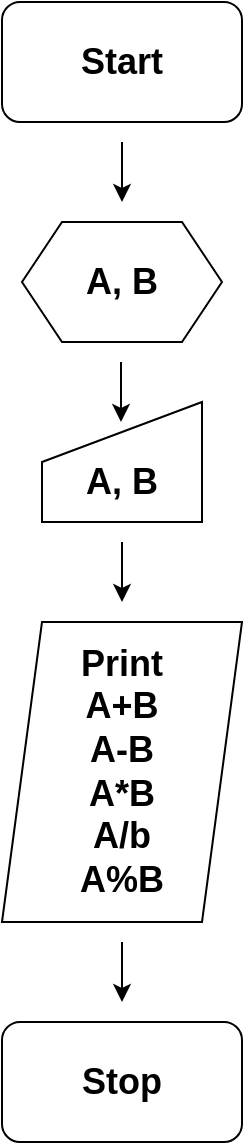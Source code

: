 <mxfile version="15.4.1" type="github">
  <diagram id="CYJvT7kcpMo75fCvVHsT" name="Page-1">
    <mxGraphModel dx="1422" dy="737" grid="1" gridSize="10" guides="1" tooltips="1" connect="1" arrows="1" fold="1" page="1" pageScale="1" pageWidth="827" pageHeight="1169" math="0" shadow="0">
      <root>
        <mxCell id="0" />
        <mxCell id="1" parent="0" />
        <mxCell id="i055wmjEoNBfnQ6e3HW2-1" value="&lt;font size=&quot;1&quot;&gt;&lt;b style=&quot;font-size: 18px&quot;&gt;Start&lt;/b&gt;&lt;/font&gt;" style="rounded=1;whiteSpace=wrap;html=1;" vertex="1" parent="1">
          <mxGeometry x="360" y="50" width="120" height="60" as="geometry" />
        </mxCell>
        <mxCell id="i055wmjEoNBfnQ6e3HW2-2" value="&lt;b&gt;&lt;font style=&quot;font-size: 18px&quot;&gt;A, B&lt;/font&gt;&lt;/b&gt;" style="shape=hexagon;perimeter=hexagonPerimeter2;whiteSpace=wrap;html=1;fixedSize=1;" vertex="1" parent="1">
          <mxGeometry x="370" y="160" width="100" height="60" as="geometry" />
        </mxCell>
        <mxCell id="i055wmjEoNBfnQ6e3HW2-3" value="" style="endArrow=classic;html=1;" edge="1" parent="1">
          <mxGeometry width="50" height="50" relative="1" as="geometry">
            <mxPoint x="420" y="120" as="sourcePoint" />
            <mxPoint x="420" y="150" as="targetPoint" />
          </mxGeometry>
        </mxCell>
        <mxCell id="i055wmjEoNBfnQ6e3HW2-4" value="&lt;b&gt;&lt;font style=&quot;line-height: 120% ; font-size: 18px&quot;&gt;A, B&lt;/font&gt;&lt;/b&gt;" style="shape=manualInput;whiteSpace=wrap;html=1;spacing=2;spacingBottom=0;spacingTop=20;" vertex="1" parent="1">
          <mxGeometry x="380" y="250" width="80" height="60" as="geometry" />
        </mxCell>
        <mxCell id="i055wmjEoNBfnQ6e3HW2-5" value="" style="endArrow=classic;html=1;" edge="1" parent="1">
          <mxGeometry width="50" height="50" relative="1" as="geometry">
            <mxPoint x="419.5" y="230" as="sourcePoint" />
            <mxPoint x="419.5" y="260" as="targetPoint" />
          </mxGeometry>
        </mxCell>
        <mxCell id="i055wmjEoNBfnQ6e3HW2-6" value="&lt;font size=&quot;1&quot;&gt;&lt;b style=&quot;font-size: 18px&quot;&gt;Print&lt;br&gt;A+B&lt;br&gt;A-B&lt;br&gt;A*B&lt;br&gt;A/b&lt;br&gt;A%B&lt;br&gt;&lt;/b&gt;&lt;/font&gt;" style="shape=parallelogram;perimeter=parallelogramPerimeter;whiteSpace=wrap;html=1;fixedSize=1;" vertex="1" parent="1">
          <mxGeometry x="360" y="360" width="120" height="150" as="geometry" />
        </mxCell>
        <mxCell id="i055wmjEoNBfnQ6e3HW2-7" value="" style="endArrow=classic;html=1;" edge="1" parent="1">
          <mxGeometry width="50" height="50" relative="1" as="geometry">
            <mxPoint x="420" y="320" as="sourcePoint" />
            <mxPoint x="420" y="350" as="targetPoint" />
          </mxGeometry>
        </mxCell>
        <mxCell id="i055wmjEoNBfnQ6e3HW2-8" value="&lt;font size=&quot;1&quot;&gt;&lt;b style=&quot;font-size: 18px&quot;&gt;Stop&lt;/b&gt;&lt;/font&gt;" style="rounded=1;whiteSpace=wrap;html=1;" vertex="1" parent="1">
          <mxGeometry x="360" y="560" width="120" height="60" as="geometry" />
        </mxCell>
        <mxCell id="i055wmjEoNBfnQ6e3HW2-9" value="" style="endArrow=classic;html=1;" edge="1" parent="1">
          <mxGeometry width="50" height="50" relative="1" as="geometry">
            <mxPoint x="420" y="520" as="sourcePoint" />
            <mxPoint x="420" y="550" as="targetPoint" />
          </mxGeometry>
        </mxCell>
      </root>
    </mxGraphModel>
  </diagram>
</mxfile>
